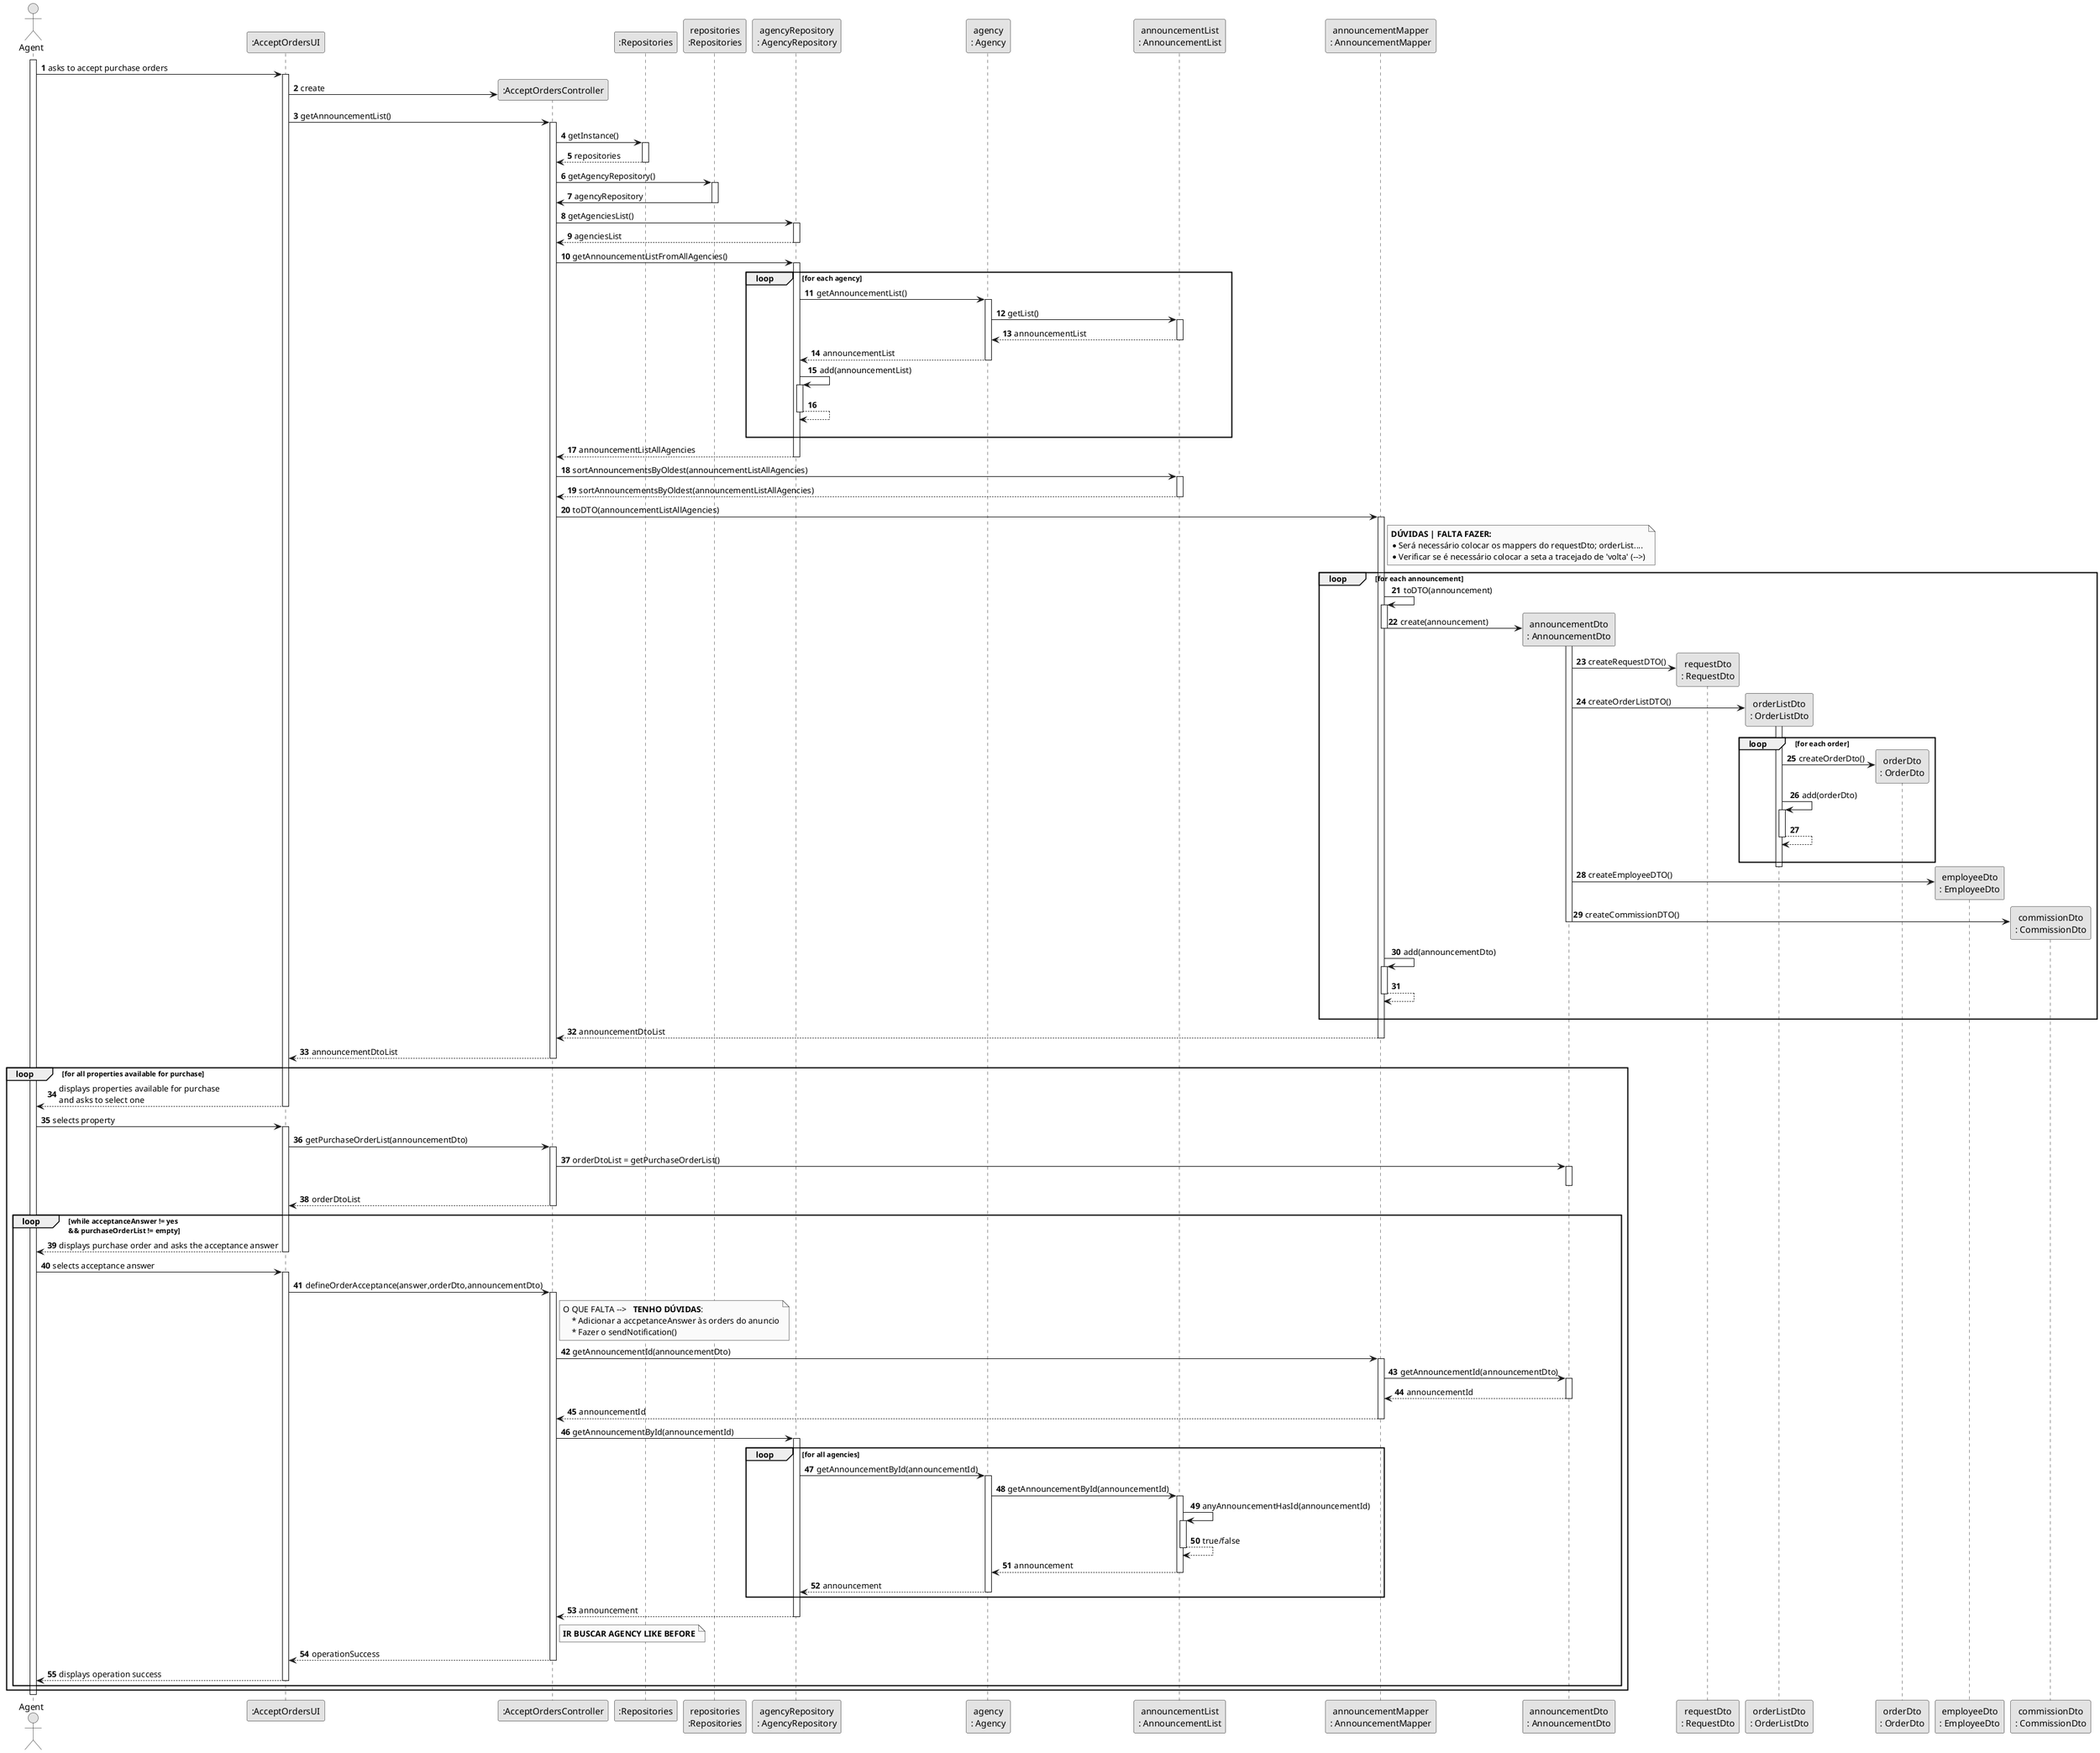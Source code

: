 @startuml
skinparam monochrome true
skinparam packageStyle rectangle
skinparam shadowing false

autonumber

'hide footbox
actor "Agent" as ADM
participant ":AcceptOrdersUI" as UI
participant ":AcceptOrdersController" as CTRL
participant ":Repositories" as RepositorySingleton
participant "repositories\n:Repositories" as PLAT
participant "agencyRepository\n: AgencyRepository" as AgRep
participant "agency\n: Agency" as AGENCY
participant "announcementList\n: AnnouncementList" as AnnList
participant "announcementMapper\n: AnnouncementMapper" as AnnMAPPER
participant "announcementDto\n: AnnouncementDto" as AnnDTO
participant "requestDto\n: RequestDto" as RequestDTO
participant "orderListDto\n: OrderListDto" as OrderListDTO
participant "orderDto\n: OrderDto" as OrderDTO
participant "employeeDto\n: EmployeeDto" as EmployeeDTO
participant "commissionDto\n: CommissionDto" as CommissionDTO

activate ADM
    ADM -> UI : asks to accept purchase orders
    activate UI

    UI -> CTRL** : create

    UI -> CTRL : getAnnouncementList()
    activate CTRL

    CTRL -> RepositorySingleton : getInstance()
    activate RepositorySingleton

    RepositorySingleton --> CTRL : repositories
    deactivate RepositorySingleton

     CTRL -> PLAT :  getAgencyRepository()
     activate PLAT

     PLAT -> CTRL : agencyRepository
     deactivate PLAT

     CTRL-> AgRep : getAgenciesList()
     activate AgRep

     AgRep --> CTRL : agenciesList
     deactivate AgRep

     CTRL -> AgRep :  getAnnouncementListFromAllAgencies()
     activate AgRep

     loop for each agency
     AgRep -> AGENCY :  getAnnouncementList()
     activate AGENCY

     AGENCY -> AnnList : getList()
     activate AnnList

     AnnList --> AGENCY: announcementList
     deactivate AnnList

     AGENCY --> AgRep: announcementList
     deactivate AGENCY

     AgRep -> AgRep: add(announcementList)
     activate AgRep

     AgRep --> AgRep:
     deactivate AgRep
     |||
     end loop
     AgRep --> CTRL: announcementListAllAgencies
     deactivate AgRep

     CTRL -> AnnList: sortAnnouncementsByOldest(announcementListAllAgencies)
     activate AnnList

     AnnList --> CTRL: sortAnnouncementsByOldest(announcementListAllAgencies)
     deactivate AnnList

     CTRL -> AnnMAPPER : toDTO(announcementListAllAgencies)
     activate AnnMAPPER

         note right AnnMAPPER
         **DÚVIDAS | FALTA FAZER:**
         * Será necessário colocar os mappers do requestDto; orderList....
         * Verificar se é necessário colocar a seta a tracejado de 'volta' (-->)
         end note

     loop for each announcement

     AnnMAPPER -> AnnMAPPER : toDTO(announcement)
     activate AnnMAPPER

     AnnMAPPER -> AnnDTO**: create(announcement)
     deactivate AnnMAPPER
     activate AnnDTO

     AnnDTO -> RequestDTO** : createRequestDTO()

     AnnDTO -> OrderListDTO** : createOrderListDTO()
     activate OrderListDTO

     loop for each order

     OrderListDTO -> OrderDTO** : createOrderDto()

     OrderListDTO -> OrderListDTO : add(orderDto)
     activate OrderListDTO

     OrderListDTO --> OrderListDTO
     deactivate OrderListDTO
     |||
     end loop
     deactivate OrderListDTO

     AnnDTO -> EmployeeDTO** : createEmployeeDTO()

     AnnDTO -> CommissionDTO** : createCommissionDTO()
     deactivate AnnDTO

     AnnMAPPER -> AnnMAPPER: add(announcementDto)
     activate AnnMAPPER

     AnnMAPPER --> AnnMAPPER:
     deactivate AnnMAPPER

     |||
     end loop

     AnnMAPPER --> CTRL : announcementDtoList
     deactivate AnnMAPPER

     CTRL --> UI: announcementDtoList
     deactivate CTRL

    loop for all properties available for purchase

    UI --> ADM : displays properties available for purchase \nand asks to select one
    deactivate UI

    ADM -> UI : selects property
    activate UI

    UI -> CTRL: getPurchaseOrderList(announcementDto)
    activate CTRL

    CTRL -> AnnDTO : orderDtoList = getPurchaseOrderList()
    activate AnnDTO

    deactivate AnnDTO

    CTRL --> UI: orderDtoList
    deactivate CTRL

    loop while acceptanceAnswer != yes \n&& purchaseOrderList != empty

    UI -->  ADM: displays purchase order and asks the acceptance answer
    deactivate UI

    ADM -> UI  : selects acceptance answer
    activate UI

    UI -> CTRL : defineOrderAcceptance(answer,orderDto,announcementDto)
    activate CTRL

        note right CTRL
        O QUE FALTA -->  ** TENHO DÚVIDAS**:
            * Adicionar a accpetanceAnswer às orders do anuncio
            * Fazer o sendNotification()
        end note

    CTRL -> AnnMAPPER: getAnnouncementId(announcementDto)
    activate AnnMAPPER

    AnnMAPPER -> AnnDTO: getAnnouncementId(announcementDto)
    activate AnnDTO

    AnnDTO --> AnnMAPPER: announcementId
    deactivate AnnDTO

    AnnMAPPER --> CTRL: announcementId
    deactivate AnnMAPPER

    CTRL -> AgRep: getAnnouncementById(announcementId)
    activate AgRep

    loop for all agencies
    AgRep -> AGENCY :  getAnnouncementById(announcementId)
    activate AGENCY

    AGENCY -> AnnList : getAnnouncementById(announcementId)
    activate AnnList

    AnnList -> AnnList: anyAnnouncementHasId(announcementId)
    activate AnnList

    AnnList --> AnnList: true/false
    deactivate AnnList

    AnnList --> AGENCY: announcement
    deactivate AnnList

    AGENCY --> AgRep: announcement
    deactivate AGENCY
    end loop

    AgRep --> CTRL : announcement
    deactivate AgRep

    note right CTRL
        **IR BUSCAR AGENCY LIKE BEFORE**
    end note


    CTRL --> UI : operationSuccess
    deactivate CTRL

    UI --> ADM : displays operation success
    deactivate UI

    end loop
    end loop

    deactivate ADM



@enduml